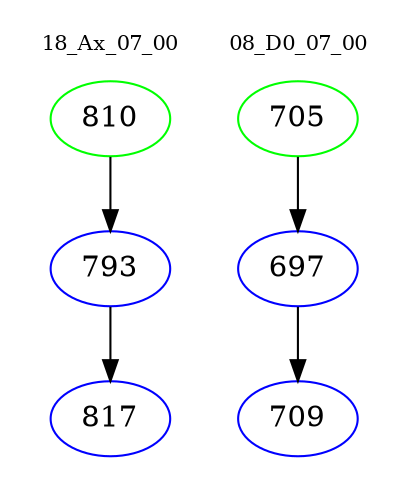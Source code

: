 digraph{
subgraph cluster_0 {
color = white
label = "18_Ax_07_00";
fontsize=10;
T0_810 [label="810", color="green"]
T0_810 -> T0_793 [color="black"]
T0_793 [label="793", color="blue"]
T0_793 -> T0_817 [color="black"]
T0_817 [label="817", color="blue"]
}
subgraph cluster_1 {
color = white
label = "08_D0_07_00";
fontsize=10;
T1_705 [label="705", color="green"]
T1_705 -> T1_697 [color="black"]
T1_697 [label="697", color="blue"]
T1_697 -> T1_709 [color="black"]
T1_709 [label="709", color="blue"]
}
}
